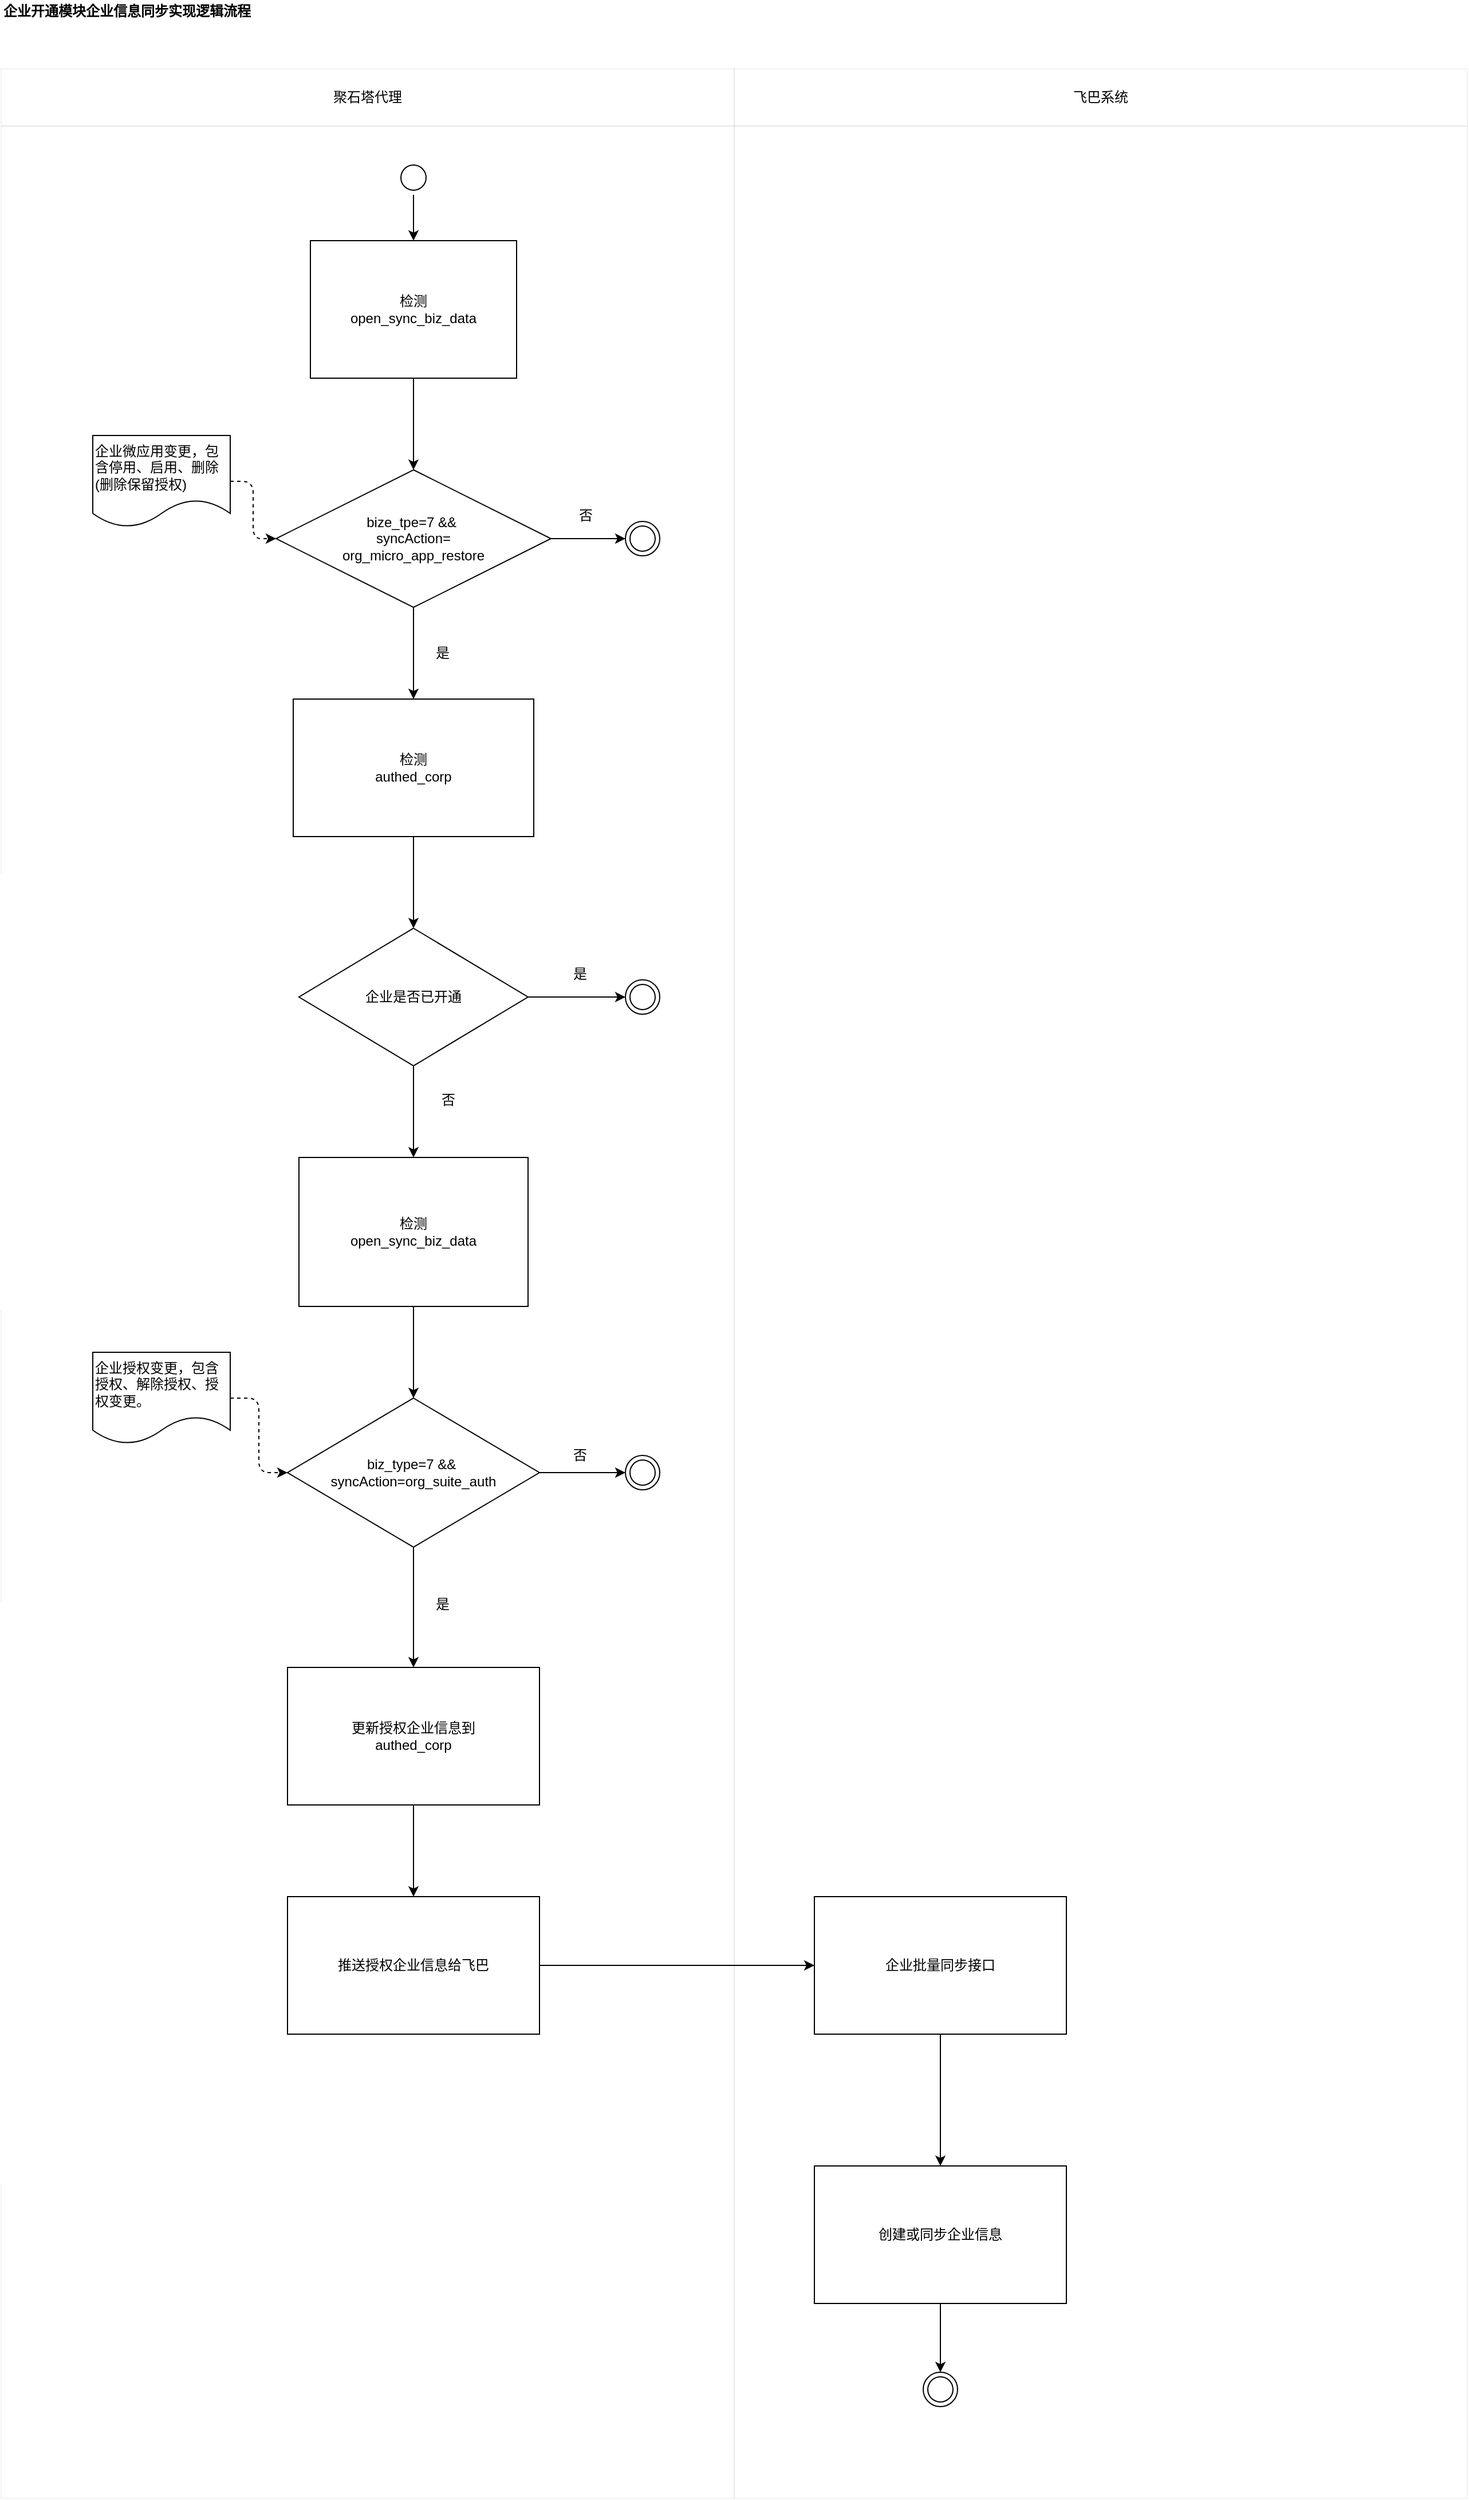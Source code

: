 <mxfile version="14.1.8" type="github" pages="2">
  <diagram name="ent_restore" id="cofH_-7600yR6mZ10CtR">
    <mxGraphModel dx="1422" dy="737" grid="1" gridSize="10" guides="1" tooltips="1" connect="1" arrows="1" fold="1" page="1" pageScale="1" pageWidth="1200" pageHeight="1920" math="0" shadow="0">
      <root>
        <mxCell id="gB4XOEN_suKJdvwulXyf-0" />
        <mxCell id="gB4XOEN_suKJdvwulXyf-1" parent="gB4XOEN_suKJdvwulXyf-0" />
        <mxCell id="rsc9iZIdJ4WINRdKeZPf-12" value="" style="rounded=0;whiteSpace=wrap;html=1;opacity=5;" vertex="1" parent="gB4XOEN_suKJdvwulXyf-1">
          <mxGeometry x="680" y="130" width="640" height="2070" as="geometry" />
        </mxCell>
        <mxCell id="rsc9iZIdJ4WINRdKeZPf-9" value="飞巴系统" style="rounded=0;whiteSpace=wrap;html=1;opacity=5;" vertex="1" parent="gB4XOEN_suKJdvwulXyf-1">
          <mxGeometry x="680" y="80" width="640" height="50" as="geometry" />
        </mxCell>
        <mxCell id="rsc9iZIdJ4WINRdKeZPf-8" value="聚石塔代理" style="rounded=0;whiteSpace=wrap;html=1;opacity=5;" vertex="1" parent="gB4XOEN_suKJdvwulXyf-1">
          <mxGeometry x="40" y="80" width="640" height="50" as="geometry" />
        </mxCell>
        <mxCell id="rsc9iZIdJ4WINRdKeZPf-10" value="" style="rounded=0;whiteSpace=wrap;html=1;opacity=5;" vertex="1" parent="gB4XOEN_suKJdvwulXyf-1">
          <mxGeometry x="40" y="130" width="640" height="2070" as="geometry" />
        </mxCell>
        <mxCell id="gB4XOEN_suKJdvwulXyf-2" value="&lt;b&gt;企业开通模块企业信息同步实现逻辑流程&lt;/b&gt;" style="text;html=1;strokeColor=none;fillColor=none;align=left;verticalAlign=middle;whiteSpace=wrap;" parent="gB4XOEN_suKJdvwulXyf-1" vertex="1">
          <mxGeometry x="40" y="20" width="240" height="20" as="geometry" />
        </mxCell>
        <mxCell id="gB4XOEN_suKJdvwulXyf-42" value="" style="edgeStyle=orthogonalEdgeStyle;orthogonalLoop=1;jettySize=auto;html=1;" parent="gB4XOEN_suKJdvwulXyf-1" source="gB4XOEN_suKJdvwulXyf-38" target="gB4XOEN_suKJdvwulXyf-41" edge="1">
          <mxGeometry relative="1" as="geometry" />
        </mxCell>
        <mxCell id="gB4XOEN_suKJdvwulXyf-38" value="检测&lt;br&gt;open_sync_biz_data" style="whiteSpace=wrap;html=1;" parent="gB4XOEN_suKJdvwulXyf-1" vertex="1">
          <mxGeometry x="310" y="230" width="180" height="120" as="geometry" />
        </mxCell>
        <mxCell id="gB4XOEN_suKJdvwulXyf-66" value="" style="edgeStyle=orthogonalEdgeStyle;orthogonalLoop=1;jettySize=auto;html=1;" parent="gB4XOEN_suKJdvwulXyf-1" source="gB4XOEN_suKJdvwulXyf-41" target="gB4XOEN_suKJdvwulXyf-65" edge="1">
          <mxGeometry relative="1" as="geometry" />
        </mxCell>
        <mxCell id="rns0QHTkYcx_ujNHM9nU-5" value="" style="edgeStyle=orthogonalEdgeStyle;orthogonalLoop=1;jettySize=auto;html=1;" parent="gB4XOEN_suKJdvwulXyf-1" source="gB4XOEN_suKJdvwulXyf-41" target="rns0QHTkYcx_ujNHM9nU-4" edge="1">
          <mxGeometry relative="1" as="geometry" />
        </mxCell>
        <mxCell id="gB4XOEN_suKJdvwulXyf-41" value="&lt;span&gt;bize_tpe=7&amp;nbsp;&lt;/span&gt;&lt;span&gt;&amp;amp;&amp;amp;&amp;nbsp;&lt;/span&gt;&lt;br&gt;&lt;span&gt;syncAction=&lt;br&gt;&lt;/span&gt;&lt;span&gt;org_micro_app_restore&lt;/span&gt;" style="rhombus;whiteSpace=wrap;html=1;align=center;" parent="gB4XOEN_suKJdvwulXyf-1" vertex="1">
          <mxGeometry x="280" y="430" width="240" height="120" as="geometry" />
        </mxCell>
        <mxCell id="gB4XOEN_suKJdvwulXyf-58" value="" style="edgeStyle=orthogonalEdgeStyle;orthogonalLoop=1;jettySize=auto;html=1;" parent="gB4XOEN_suKJdvwulXyf-1" source="gB4XOEN_suKJdvwulXyf-51" target="gB4XOEN_suKJdvwulXyf-57" edge="1">
          <mxGeometry relative="1" as="geometry" />
        </mxCell>
        <mxCell id="gB4XOEN_suKJdvwulXyf-51" value="检测&lt;br&gt;open_sync_biz_data" style="whiteSpace=wrap;html=1;" parent="gB4XOEN_suKJdvwulXyf-1" vertex="1">
          <mxGeometry x="300" y="1030" width="200" height="130" as="geometry" />
        </mxCell>
        <mxCell id="rns0QHTkYcx_ujNHM9nU-11" value="" style="edgeStyle=orthogonalEdgeStyle;orthogonalLoop=1;jettySize=auto;html=1;" parent="gB4XOEN_suKJdvwulXyf-1" source="gB4XOEN_suKJdvwulXyf-57" target="rns0QHTkYcx_ujNHM9nU-10" edge="1">
          <mxGeometry relative="1" as="geometry" />
        </mxCell>
        <mxCell id="rns0QHTkYcx_ujNHM9nU-13" value="" style="edgeStyle=orthogonalEdgeStyle;orthogonalLoop=1;jettySize=auto;html=1;" parent="gB4XOEN_suKJdvwulXyf-1" source="gB4XOEN_suKJdvwulXyf-57" target="rns0QHTkYcx_ujNHM9nU-12" edge="1">
          <mxGeometry relative="1" as="geometry" />
        </mxCell>
        <mxCell id="gB4XOEN_suKJdvwulXyf-57" value="&lt;div&gt;biz_type=7 &amp;amp;&amp;amp;&amp;nbsp;&lt;/div&gt;&lt;div&gt;syncAction=org_suite_auth&lt;/div&gt;" style="rhombus;whiteSpace=wrap;html=1;" parent="gB4XOEN_suKJdvwulXyf-1" vertex="1">
          <mxGeometry x="290" y="1240" width="220" height="130" as="geometry" />
        </mxCell>
        <mxCell id="gB4XOEN_suKJdvwulXyf-61" value="" style="edgeStyle=orthogonalEdgeStyle;orthogonalLoop=1;jettySize=auto;html=1;dashed=1;" parent="gB4XOEN_suKJdvwulXyf-1" source="gB4XOEN_suKJdvwulXyf-59" target="gB4XOEN_suKJdvwulXyf-41" edge="1">
          <mxGeometry relative="1" as="geometry" />
        </mxCell>
        <mxCell id="gB4XOEN_suKJdvwulXyf-59" value="&lt;span&gt;企业微应用变更，包含停用、&lt;/span&gt;&lt;span&gt;启用、删除(删除保留授权)&lt;/span&gt;" style="shape=document;whiteSpace=wrap;html=1;boundedLbl=1;align=left;" parent="gB4XOEN_suKJdvwulXyf-1" vertex="1">
          <mxGeometry x="120" y="400" width="120" height="80" as="geometry" />
        </mxCell>
        <mxCell id="gB4XOEN_suKJdvwulXyf-63" value="" style="edgeStyle=orthogonalEdgeStyle;orthogonalLoop=1;jettySize=auto;html=1;dashed=1;" parent="gB4XOEN_suKJdvwulXyf-1" source="gB4XOEN_suKJdvwulXyf-62" target="gB4XOEN_suKJdvwulXyf-57" edge="1">
          <mxGeometry relative="1" as="geometry" />
        </mxCell>
        <mxCell id="gB4XOEN_suKJdvwulXyf-62" value="&lt;span&gt;企业授权变更，包含授权、解除授权、授权变更。&lt;/span&gt;" style="shape=document;whiteSpace=wrap;html=1;boundedLbl=1;align=left;" parent="gB4XOEN_suKJdvwulXyf-1" vertex="1">
          <mxGeometry x="120" y="1200" width="120" height="80" as="geometry" />
        </mxCell>
        <mxCell id="gB4XOEN_suKJdvwulXyf-68" value="" style="edgeStyle=orthogonalEdgeStyle;orthogonalLoop=1;jettySize=auto;html=1;" parent="gB4XOEN_suKJdvwulXyf-1" source="gB4XOEN_suKJdvwulXyf-65" target="gB4XOEN_suKJdvwulXyf-67" edge="1">
          <mxGeometry relative="1" as="geometry" />
        </mxCell>
        <mxCell id="gB4XOEN_suKJdvwulXyf-65" value="&lt;span&gt;检测&lt;/span&gt;&lt;br&gt;&lt;span&gt;authed_corp&lt;/span&gt;" style="whiteSpace=wrap;html=1;" parent="gB4XOEN_suKJdvwulXyf-1" vertex="1">
          <mxGeometry x="295" y="630" width="210" height="120" as="geometry" />
        </mxCell>
        <mxCell id="gB4XOEN_suKJdvwulXyf-69" value="" style="edgeStyle=orthogonalEdgeStyle;orthogonalLoop=1;jettySize=auto;html=1;" parent="gB4XOEN_suKJdvwulXyf-1" source="gB4XOEN_suKJdvwulXyf-67" target="gB4XOEN_suKJdvwulXyf-51" edge="1">
          <mxGeometry relative="1" as="geometry" />
        </mxCell>
        <mxCell id="rns0QHTkYcx_ujNHM9nU-8" value="" style="edgeStyle=orthogonalEdgeStyle;orthogonalLoop=1;jettySize=auto;html=1;" parent="gB4XOEN_suKJdvwulXyf-1" source="gB4XOEN_suKJdvwulXyf-67" target="rns0QHTkYcx_ujNHM9nU-7" edge="1">
          <mxGeometry relative="1" as="geometry" />
        </mxCell>
        <mxCell id="gB4XOEN_suKJdvwulXyf-67" value="&lt;span&gt;企业是否已开通&lt;/span&gt;" style="rhombus;whiteSpace=wrap;html=1;" parent="gB4XOEN_suKJdvwulXyf-1" vertex="1">
          <mxGeometry x="300" y="830" width="200" height="120" as="geometry" />
        </mxCell>
        <mxCell id="rns0QHTkYcx_ujNHM9nU-0" value="是" style="text;html=1;align=center;verticalAlign=middle;resizable=0;points=[];autosize=1;" parent="gB4XOEN_suKJdvwulXyf-1" vertex="1">
          <mxGeometry x="410" y="580" width="30" height="20" as="geometry" />
        </mxCell>
        <mxCell id="rns0QHTkYcx_ujNHM9nU-1" value="否" style="text;html=1;align=center;verticalAlign=middle;resizable=0;points=[];autosize=1;" parent="gB4XOEN_suKJdvwulXyf-1" vertex="1">
          <mxGeometry x="415" y="970" width="30" height="20" as="geometry" />
        </mxCell>
        <mxCell id="rns0QHTkYcx_ujNHM9nU-15" value="" style="edgeStyle=orthogonalEdgeStyle;orthogonalLoop=1;jettySize=auto;html=1;" parent="gB4XOEN_suKJdvwulXyf-1" source="rns0QHTkYcx_ujNHM9nU-2" target="gB4XOEN_suKJdvwulXyf-38" edge="1">
          <mxGeometry relative="1" as="geometry" />
        </mxCell>
        <mxCell id="rns0QHTkYcx_ujNHM9nU-2" value="" style="ellipse;html=1;shape=startState;" parent="gB4XOEN_suKJdvwulXyf-1" vertex="1">
          <mxGeometry x="385" y="160" width="30" height="30" as="geometry" />
        </mxCell>
        <mxCell id="rns0QHTkYcx_ujNHM9nU-4" value="" style="ellipse;html=1;shape=endState;" parent="gB4XOEN_suKJdvwulXyf-1" vertex="1">
          <mxGeometry x="585" y="475" width="30" height="30" as="geometry" />
        </mxCell>
        <mxCell id="rns0QHTkYcx_ujNHM9nU-6" value="否" style="text;html=1;align=center;verticalAlign=middle;resizable=0;points=[];autosize=1;" parent="gB4XOEN_suKJdvwulXyf-1" vertex="1">
          <mxGeometry x="535" y="460" width="30" height="20" as="geometry" />
        </mxCell>
        <mxCell id="rns0QHTkYcx_ujNHM9nU-7" value="" style="ellipse;html=1;shape=endState;" parent="gB4XOEN_suKJdvwulXyf-1" vertex="1">
          <mxGeometry x="585" y="875" width="30" height="30" as="geometry" />
        </mxCell>
        <mxCell id="rns0QHTkYcx_ujNHM9nU-9" value="是" style="text;html=1;align=center;verticalAlign=middle;resizable=0;points=[];autosize=1;" parent="gB4XOEN_suKJdvwulXyf-1" vertex="1">
          <mxGeometry x="530" y="860" width="30" height="20" as="geometry" />
        </mxCell>
        <mxCell id="rsc9iZIdJ4WINRdKeZPf-1" value="" style="edgeStyle=orthogonalEdgeStyle;rounded=0;orthogonalLoop=1;jettySize=auto;html=1;" edge="1" parent="gB4XOEN_suKJdvwulXyf-1" source="rns0QHTkYcx_ujNHM9nU-10" target="rsc9iZIdJ4WINRdKeZPf-0">
          <mxGeometry relative="1" as="geometry" />
        </mxCell>
        <mxCell id="rns0QHTkYcx_ujNHM9nU-10" value="更新授权企业信息到&lt;br&gt;&lt;div&gt;&lt;span&gt;authed_corp&lt;/span&gt;&lt;/div&gt;" style="whiteSpace=wrap;html=1;" parent="gB4XOEN_suKJdvwulXyf-1" vertex="1">
          <mxGeometry x="290" y="1475" width="220" height="120" as="geometry" />
        </mxCell>
        <mxCell id="rns0QHTkYcx_ujNHM9nU-12" value="" style="ellipse;html=1;shape=endState;" parent="gB4XOEN_suKJdvwulXyf-1" vertex="1">
          <mxGeometry x="585" y="1290" width="30" height="30" as="geometry" />
        </mxCell>
        <mxCell id="pIMiboLSMXcS5JoiqLVS-0" value="是" style="text;html=1;align=center;verticalAlign=middle;resizable=0;points=[];autosize=1;" vertex="1" parent="gB4XOEN_suKJdvwulXyf-1">
          <mxGeometry x="410" y="1410" width="30" height="20" as="geometry" />
        </mxCell>
        <mxCell id="pIMiboLSMXcS5JoiqLVS-1" value="否" style="text;html=1;align=center;verticalAlign=middle;resizable=0;points=[];autosize=1;" vertex="1" parent="gB4XOEN_suKJdvwulXyf-1">
          <mxGeometry x="530" y="1280" width="30" height="20" as="geometry" />
        </mxCell>
        <mxCell id="rsc9iZIdJ4WINRdKeZPf-3" value="" style="edgeStyle=orthogonalEdgeStyle;rounded=0;orthogonalLoop=1;jettySize=auto;html=1;" edge="1" parent="gB4XOEN_suKJdvwulXyf-1" source="rsc9iZIdJ4WINRdKeZPf-0" target="rsc9iZIdJ4WINRdKeZPf-2">
          <mxGeometry relative="1" as="geometry" />
        </mxCell>
        <mxCell id="rsc9iZIdJ4WINRdKeZPf-0" value="推送授权企业信息给飞巴" style="whiteSpace=wrap;html=1;" vertex="1" parent="gB4XOEN_suKJdvwulXyf-1">
          <mxGeometry x="290" y="1675" width="220" height="120" as="geometry" />
        </mxCell>
        <mxCell id="rsc9iZIdJ4WINRdKeZPf-5" value="" style="edgeStyle=orthogonalEdgeStyle;rounded=0;orthogonalLoop=1;jettySize=auto;html=1;" edge="1" parent="gB4XOEN_suKJdvwulXyf-1" source="rsc9iZIdJ4WINRdKeZPf-2" target="rsc9iZIdJ4WINRdKeZPf-4">
          <mxGeometry relative="1" as="geometry" />
        </mxCell>
        <mxCell id="rsc9iZIdJ4WINRdKeZPf-2" value="企业批量同步接口" style="whiteSpace=wrap;html=1;" vertex="1" parent="gB4XOEN_suKJdvwulXyf-1">
          <mxGeometry x="750" y="1675" width="220" height="120" as="geometry" />
        </mxCell>
        <mxCell id="rsc9iZIdJ4WINRdKeZPf-7" value="" style="edgeStyle=orthogonalEdgeStyle;rounded=0;orthogonalLoop=1;jettySize=auto;html=1;" edge="1" parent="gB4XOEN_suKJdvwulXyf-1" source="rsc9iZIdJ4WINRdKeZPf-4" target="rsc9iZIdJ4WINRdKeZPf-6">
          <mxGeometry relative="1" as="geometry" />
        </mxCell>
        <mxCell id="rsc9iZIdJ4WINRdKeZPf-4" value="创建或同步企业信息" style="whiteSpace=wrap;html=1;" vertex="1" parent="gB4XOEN_suKJdvwulXyf-1">
          <mxGeometry x="750" y="1910" width="220" height="120" as="geometry" />
        </mxCell>
        <mxCell id="rsc9iZIdJ4WINRdKeZPf-6" value="" style="ellipse;html=1;shape=endState;" vertex="1" parent="gB4XOEN_suKJdvwulXyf-1">
          <mxGeometry x="845" y="2090" width="30" height="30" as="geometry" />
        </mxCell>
      </root>
    </mxGraphModel>
  </diagram>
  <diagram name="ent_update_info" id="OgpNx5q7r44D2RJsuej8">
    <mxGraphModel dx="1422" dy="737" grid="1" gridSize="10" guides="1" tooltips="1" connect="1" arrows="1" fold="1" page="1" pageScale="1" pageWidth="1200" pageHeight="1920" math="0" shadow="0">
      <root>
        <mxCell id="5Xlu8vo8vf71jUGPX3aY-0" />
        <mxCell id="5Xlu8vo8vf71jUGPX3aY-1" parent="5Xlu8vo8vf71jUGPX3aY-0" />
        <mxCell id="5Xlu8vo8vf71jUGPX3aY-2" value="&lt;b&gt;企业开通模块实现逻辑流程&lt;/b&gt;" style="text;html=1;strokeColor=none;fillColor=none;align=left;verticalAlign=middle;whiteSpace=wrap;rounded=0;" vertex="1" parent="5Xlu8vo8vf71jUGPX3aY-1">
          <mxGeometry x="40" y="20" width="200" height="20" as="geometry" />
        </mxCell>
        <mxCell id="5Xlu8vo8vf71jUGPX3aY-3" value="" style="edgeStyle=orthogonalEdgeStyle;curved=1;rounded=1;sketch=0;orthogonalLoop=1;jettySize=auto;html=1;" edge="1" parent="5Xlu8vo8vf71jUGPX3aY-1" source="5Xlu8vo8vf71jUGPX3aY-4" target="5Xlu8vo8vf71jUGPX3aY-7">
          <mxGeometry relative="1" as="geometry" />
        </mxCell>
        <mxCell id="5Xlu8vo8vf71jUGPX3aY-4" value="检测&lt;br&gt;open_sync_biz_data" style="rounded=1;whiteSpace=wrap;html=1;sketch=0;" vertex="1" parent="5Xlu8vo8vf71jUGPX3aY-1">
          <mxGeometry x="310" y="230" width="180" height="120" as="geometry" />
        </mxCell>
        <mxCell id="5Xlu8vo8vf71jUGPX3aY-5" value="" style="edgeStyle=orthogonalEdgeStyle;curved=1;rounded=1;sketch=0;orthogonalLoop=1;jettySize=auto;html=1;" edge="1" parent="5Xlu8vo8vf71jUGPX3aY-1" source="5Xlu8vo8vf71jUGPX3aY-7" target="5Xlu8vo8vf71jUGPX3aY-18">
          <mxGeometry relative="1" as="geometry" />
        </mxCell>
        <mxCell id="5Xlu8vo8vf71jUGPX3aY-6" value="" style="edgeStyle=orthogonalEdgeStyle;curved=1;rounded=1;sketch=0;orthogonalLoop=1;jettySize=auto;html=1;" edge="1" parent="5Xlu8vo8vf71jUGPX3aY-1" source="5Xlu8vo8vf71jUGPX3aY-7" target="5Xlu8vo8vf71jUGPX3aY-26">
          <mxGeometry relative="1" as="geometry" />
        </mxCell>
        <mxCell id="5Xlu8vo8vf71jUGPX3aY-7" value="&lt;span&gt;bize_tpe=7&amp;nbsp;&lt;/span&gt;&lt;span&gt;&amp;amp;&amp;amp;&amp;nbsp;&lt;/span&gt;&lt;br&gt;&lt;span&gt;syncAction=&lt;br&gt;&lt;/span&gt;&lt;span&gt;org_micro_app_restore&lt;/span&gt;" style="rhombus;whiteSpace=wrap;html=1;rounded=1;sketch=0;align=center;" vertex="1" parent="5Xlu8vo8vf71jUGPX3aY-1">
          <mxGeometry x="280" y="430" width="240" height="120" as="geometry" />
        </mxCell>
        <mxCell id="5Xlu8vo8vf71jUGPX3aY-8" value="" style="edgeStyle=orthogonalEdgeStyle;curved=1;rounded=1;sketch=0;orthogonalLoop=1;jettySize=auto;html=1;" edge="1" parent="5Xlu8vo8vf71jUGPX3aY-1" source="5Xlu8vo8vf71jUGPX3aY-9" target="5Xlu8vo8vf71jUGPX3aY-12">
          <mxGeometry relative="1" as="geometry" />
        </mxCell>
        <mxCell id="5Xlu8vo8vf71jUGPX3aY-9" value="检测&lt;br&gt;open_sync_biz_data" style="whiteSpace=wrap;html=1;rounded=1;sketch=0;" vertex="1" parent="5Xlu8vo8vf71jUGPX3aY-1">
          <mxGeometry x="300" y="1030" width="200" height="130" as="geometry" />
        </mxCell>
        <mxCell id="5Xlu8vo8vf71jUGPX3aY-10" value="" style="edgeStyle=orthogonalEdgeStyle;curved=1;rounded=1;sketch=0;orthogonalLoop=1;jettySize=auto;html=1;" edge="1" parent="5Xlu8vo8vf71jUGPX3aY-1" source="5Xlu8vo8vf71jUGPX3aY-12" target="5Xlu8vo8vf71jUGPX3aY-30">
          <mxGeometry relative="1" as="geometry" />
        </mxCell>
        <mxCell id="5Xlu8vo8vf71jUGPX3aY-11" value="" style="edgeStyle=orthogonalEdgeStyle;curved=1;rounded=1;sketch=0;orthogonalLoop=1;jettySize=auto;html=1;" edge="1" parent="5Xlu8vo8vf71jUGPX3aY-1" source="5Xlu8vo8vf71jUGPX3aY-12" target="5Xlu8vo8vf71jUGPX3aY-31">
          <mxGeometry relative="1" as="geometry" />
        </mxCell>
        <mxCell id="5Xlu8vo8vf71jUGPX3aY-12" value="&lt;div&gt;biz_type=7 &amp;amp;&amp;amp;&amp;nbsp;&lt;/div&gt;&lt;div&gt;syncAction=org_suite_auth&lt;/div&gt;" style="rhombus;whiteSpace=wrap;html=1;rounded=1;sketch=0;" vertex="1" parent="5Xlu8vo8vf71jUGPX3aY-1">
          <mxGeometry x="290" y="1240" width="220" height="130" as="geometry" />
        </mxCell>
        <mxCell id="5Xlu8vo8vf71jUGPX3aY-13" value="" style="edgeStyle=orthogonalEdgeStyle;curved=1;rounded=1;sketch=0;orthogonalLoop=1;jettySize=auto;html=1;dashed=1;" edge="1" parent="5Xlu8vo8vf71jUGPX3aY-1" source="5Xlu8vo8vf71jUGPX3aY-14" target="5Xlu8vo8vf71jUGPX3aY-7">
          <mxGeometry relative="1" as="geometry" />
        </mxCell>
        <mxCell id="5Xlu8vo8vf71jUGPX3aY-14" value="&lt;span&gt;企业微应用变更，包含停用、&lt;/span&gt;&lt;span&gt;启用、删除(删除保留授权)&lt;/span&gt;" style="shape=document;whiteSpace=wrap;html=1;boundedLbl=1;rounded=0;sketch=0;align=left;" vertex="1" parent="5Xlu8vo8vf71jUGPX3aY-1">
          <mxGeometry x="120" y="400" width="120" height="80" as="geometry" />
        </mxCell>
        <mxCell id="5Xlu8vo8vf71jUGPX3aY-15" value="" style="edgeStyle=orthogonalEdgeStyle;curved=1;rounded=1;sketch=0;orthogonalLoop=1;jettySize=auto;html=1;dashed=1;" edge="1" parent="5Xlu8vo8vf71jUGPX3aY-1" source="5Xlu8vo8vf71jUGPX3aY-16" target="5Xlu8vo8vf71jUGPX3aY-12">
          <mxGeometry relative="1" as="geometry" />
        </mxCell>
        <mxCell id="5Xlu8vo8vf71jUGPX3aY-16" value="&lt;span&gt;企业授权变更，包含授权、解除授权、授权变更。&lt;/span&gt;" style="shape=document;whiteSpace=wrap;html=1;boundedLbl=1;rounded=0;sketch=0;align=left;" vertex="1" parent="5Xlu8vo8vf71jUGPX3aY-1">
          <mxGeometry x="120" y="1200" width="120" height="80" as="geometry" />
        </mxCell>
        <mxCell id="5Xlu8vo8vf71jUGPX3aY-17" value="" style="edgeStyle=orthogonalEdgeStyle;curved=1;rounded=1;sketch=0;orthogonalLoop=1;jettySize=auto;html=1;" edge="1" parent="5Xlu8vo8vf71jUGPX3aY-1" source="5Xlu8vo8vf71jUGPX3aY-18" target="5Xlu8vo8vf71jUGPX3aY-21">
          <mxGeometry relative="1" as="geometry" />
        </mxCell>
        <mxCell id="5Xlu8vo8vf71jUGPX3aY-18" value="&lt;span&gt;检测&lt;/span&gt;&lt;br&gt;&lt;span&gt;authed_corp&lt;/span&gt;" style="whiteSpace=wrap;html=1;rounded=1;sketch=0;" vertex="1" parent="5Xlu8vo8vf71jUGPX3aY-1">
          <mxGeometry x="295" y="630" width="210" height="120" as="geometry" />
        </mxCell>
        <mxCell id="5Xlu8vo8vf71jUGPX3aY-19" value="" style="edgeStyle=orthogonalEdgeStyle;curved=1;rounded=1;sketch=0;orthogonalLoop=1;jettySize=auto;html=1;" edge="1" parent="5Xlu8vo8vf71jUGPX3aY-1" source="5Xlu8vo8vf71jUGPX3aY-21" target="5Xlu8vo8vf71jUGPX3aY-9">
          <mxGeometry relative="1" as="geometry" />
        </mxCell>
        <mxCell id="5Xlu8vo8vf71jUGPX3aY-20" value="" style="edgeStyle=orthogonalEdgeStyle;curved=1;rounded=1;sketch=0;orthogonalLoop=1;jettySize=auto;html=1;" edge="1" parent="5Xlu8vo8vf71jUGPX3aY-1" source="5Xlu8vo8vf71jUGPX3aY-21" target="5Xlu8vo8vf71jUGPX3aY-28">
          <mxGeometry relative="1" as="geometry" />
        </mxCell>
        <mxCell id="5Xlu8vo8vf71jUGPX3aY-21" value="&lt;span&gt;企业是否已开通&lt;/span&gt;" style="rhombus;whiteSpace=wrap;html=1;rounded=1;sketch=0;" vertex="1" parent="5Xlu8vo8vf71jUGPX3aY-1">
          <mxGeometry x="300" y="830" width="200" height="120" as="geometry" />
        </mxCell>
        <mxCell id="5Xlu8vo8vf71jUGPX3aY-22" value="是" style="text;html=1;align=center;verticalAlign=middle;resizable=0;points=[];autosize=1;" vertex="1" parent="5Xlu8vo8vf71jUGPX3aY-1">
          <mxGeometry x="410" y="580" width="30" height="20" as="geometry" />
        </mxCell>
        <mxCell id="5Xlu8vo8vf71jUGPX3aY-23" value="否" style="text;html=1;align=center;verticalAlign=middle;resizable=0;points=[];autosize=1;" vertex="1" parent="5Xlu8vo8vf71jUGPX3aY-1">
          <mxGeometry x="415" y="970" width="30" height="20" as="geometry" />
        </mxCell>
        <mxCell id="5Xlu8vo8vf71jUGPX3aY-24" value="" style="edgeStyle=orthogonalEdgeStyle;curved=1;rounded=1;sketch=0;orthogonalLoop=1;jettySize=auto;html=1;strokeColor=#FF0000;" edge="1" parent="5Xlu8vo8vf71jUGPX3aY-1" source="5Xlu8vo8vf71jUGPX3aY-25" target="5Xlu8vo8vf71jUGPX3aY-4">
          <mxGeometry relative="1" as="geometry" />
        </mxCell>
        <mxCell id="5Xlu8vo8vf71jUGPX3aY-25" value="" style="ellipse;html=1;shape=startState;fillColor=#000000;strokeColor=#ff0000;rounded=0;sketch=0;" vertex="1" parent="5Xlu8vo8vf71jUGPX3aY-1">
          <mxGeometry x="385" y="160" width="30" height="30" as="geometry" />
        </mxCell>
        <mxCell id="5Xlu8vo8vf71jUGPX3aY-26" value="" style="ellipse;html=1;shape=endState;fillColor=#000000;strokeColor=#ff0000;rounded=0;sketch=0;" vertex="1" parent="5Xlu8vo8vf71jUGPX3aY-1">
          <mxGeometry x="585" y="475" width="30" height="30" as="geometry" />
        </mxCell>
        <mxCell id="5Xlu8vo8vf71jUGPX3aY-27" value="否" style="text;html=1;align=center;verticalAlign=middle;resizable=0;points=[];autosize=1;" vertex="1" parent="5Xlu8vo8vf71jUGPX3aY-1">
          <mxGeometry x="535" y="460" width="30" height="20" as="geometry" />
        </mxCell>
        <mxCell id="5Xlu8vo8vf71jUGPX3aY-28" value="" style="ellipse;html=1;shape=endState;fillColor=#000000;strokeColor=#ff0000;rounded=0;sketch=0;" vertex="1" parent="5Xlu8vo8vf71jUGPX3aY-1">
          <mxGeometry x="585" y="875" width="30" height="30" as="geometry" />
        </mxCell>
        <mxCell id="5Xlu8vo8vf71jUGPX3aY-29" value="是" style="text;html=1;align=center;verticalAlign=middle;resizable=0;points=[];autosize=1;" vertex="1" parent="5Xlu8vo8vf71jUGPX3aY-1">
          <mxGeometry x="530" y="860" width="30" height="20" as="geometry" />
        </mxCell>
        <mxCell id="5Xlu8vo8vf71jUGPX3aY-30" value="企业批量同步接口" style="whiteSpace=wrap;html=1;rounded=1;sketch=0;" vertex="1" parent="5Xlu8vo8vf71jUGPX3aY-1">
          <mxGeometry x="760" y="1245" width="220" height="120" as="geometry" />
        </mxCell>
        <mxCell id="5Xlu8vo8vf71jUGPX3aY-31" value="" style="ellipse;html=1;shape=endState;fillColor=#000000;strokeColor=#ff0000;rounded=0;sketch=0;" vertex="1" parent="5Xlu8vo8vf71jUGPX3aY-1">
          <mxGeometry x="385" y="1430" width="30" height="30" as="geometry" />
        </mxCell>
        <mxCell id="5Xlu8vo8vf71jUGPX3aY-34" value="聚石塔代理" style="rounded=0;whiteSpace=wrap;html=1;sketch=0;opacity=5;" vertex="1" parent="5Xlu8vo8vf71jUGPX3aY-1">
          <mxGeometry x="40" y="80" width="610" height="40" as="geometry" />
        </mxCell>
        <mxCell id="5Xlu8vo8vf71jUGPX3aY-35" value="飞巴系统" style="rounded=0;whiteSpace=wrap;html=1;sketch=0;opacity=5;" vertex="1" parent="5Xlu8vo8vf71jUGPX3aY-1">
          <mxGeometry x="650" y="80" width="610" height="40" as="geometry" />
        </mxCell>
      </root>
    </mxGraphModel>
  </diagram>
</mxfile>
